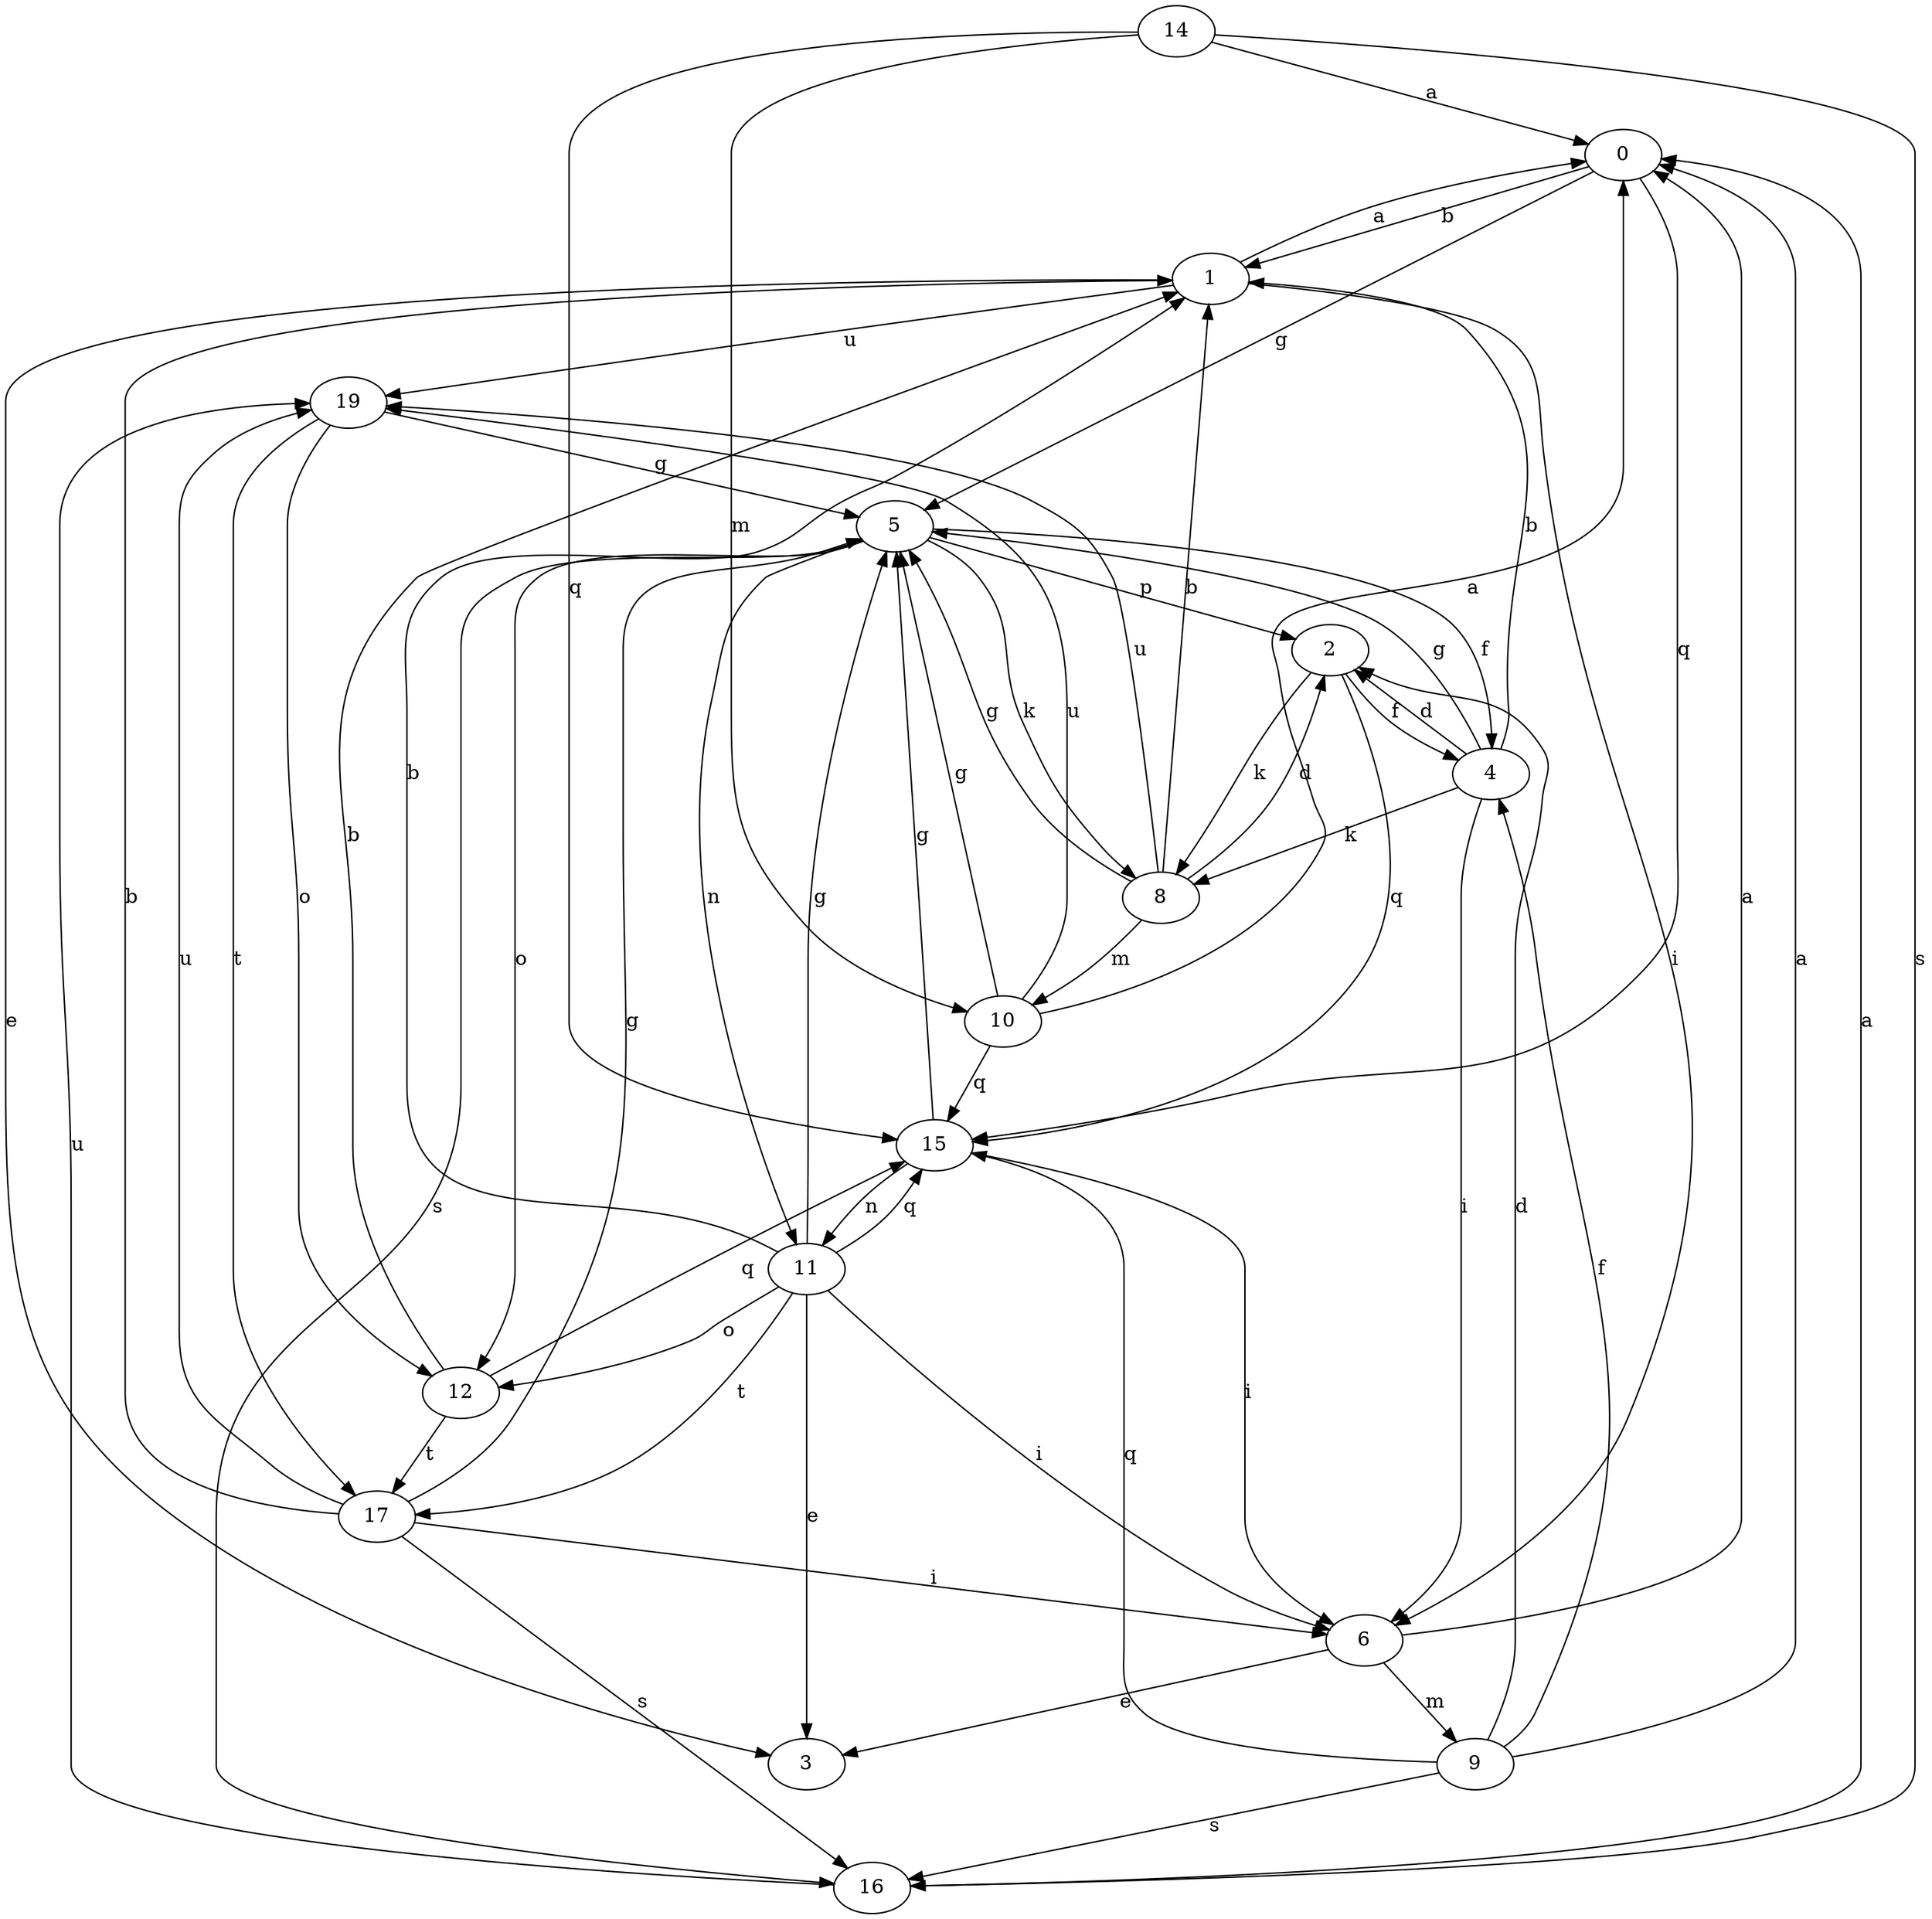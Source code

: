 strict digraph  {
0;
1;
2;
3;
4;
5;
6;
8;
9;
10;
11;
12;
14;
15;
16;
17;
19;
0 -> 1  [label=b];
0 -> 5  [label=g];
0 -> 15  [label=q];
1 -> 0  [label=a];
1 -> 3  [label=e];
1 -> 6  [label=i];
1 -> 19  [label=u];
2 -> 4  [label=f];
2 -> 8  [label=k];
2 -> 15  [label=q];
4 -> 1  [label=b];
4 -> 2  [label=d];
4 -> 5  [label=g];
4 -> 6  [label=i];
4 -> 8  [label=k];
5 -> 4  [label=f];
5 -> 8  [label=k];
5 -> 11  [label=n];
5 -> 12  [label=o];
5 -> 16  [label=s];
5 -> 2  [label=p];
6 -> 0  [label=a];
6 -> 3  [label=e];
6 -> 9  [label=m];
8 -> 1  [label=b];
8 -> 2  [label=d];
8 -> 5  [label=g];
8 -> 10  [label=m];
8 -> 19  [label=u];
9 -> 0  [label=a];
9 -> 2  [label=d];
9 -> 4  [label=f];
9 -> 15  [label=q];
9 -> 16  [label=s];
10 -> 0  [label=a];
10 -> 5  [label=g];
10 -> 15  [label=q];
10 -> 19  [label=u];
11 -> 1  [label=b];
11 -> 3  [label=e];
11 -> 5  [label=g];
11 -> 6  [label=i];
11 -> 12  [label=o];
11 -> 15  [label=q];
11 -> 17  [label=t];
12 -> 1  [label=b];
12 -> 15  [label=q];
12 -> 17  [label=t];
14 -> 0  [label=a];
14 -> 10  [label=m];
14 -> 15  [label=q];
14 -> 16  [label=s];
15 -> 5  [label=g];
15 -> 6  [label=i];
15 -> 11  [label=n];
16 -> 0  [label=a];
16 -> 19  [label=u];
17 -> 1  [label=b];
17 -> 5  [label=g];
17 -> 6  [label=i];
17 -> 16  [label=s];
17 -> 19  [label=u];
19 -> 5  [label=g];
19 -> 12  [label=o];
19 -> 17  [label=t];
}

